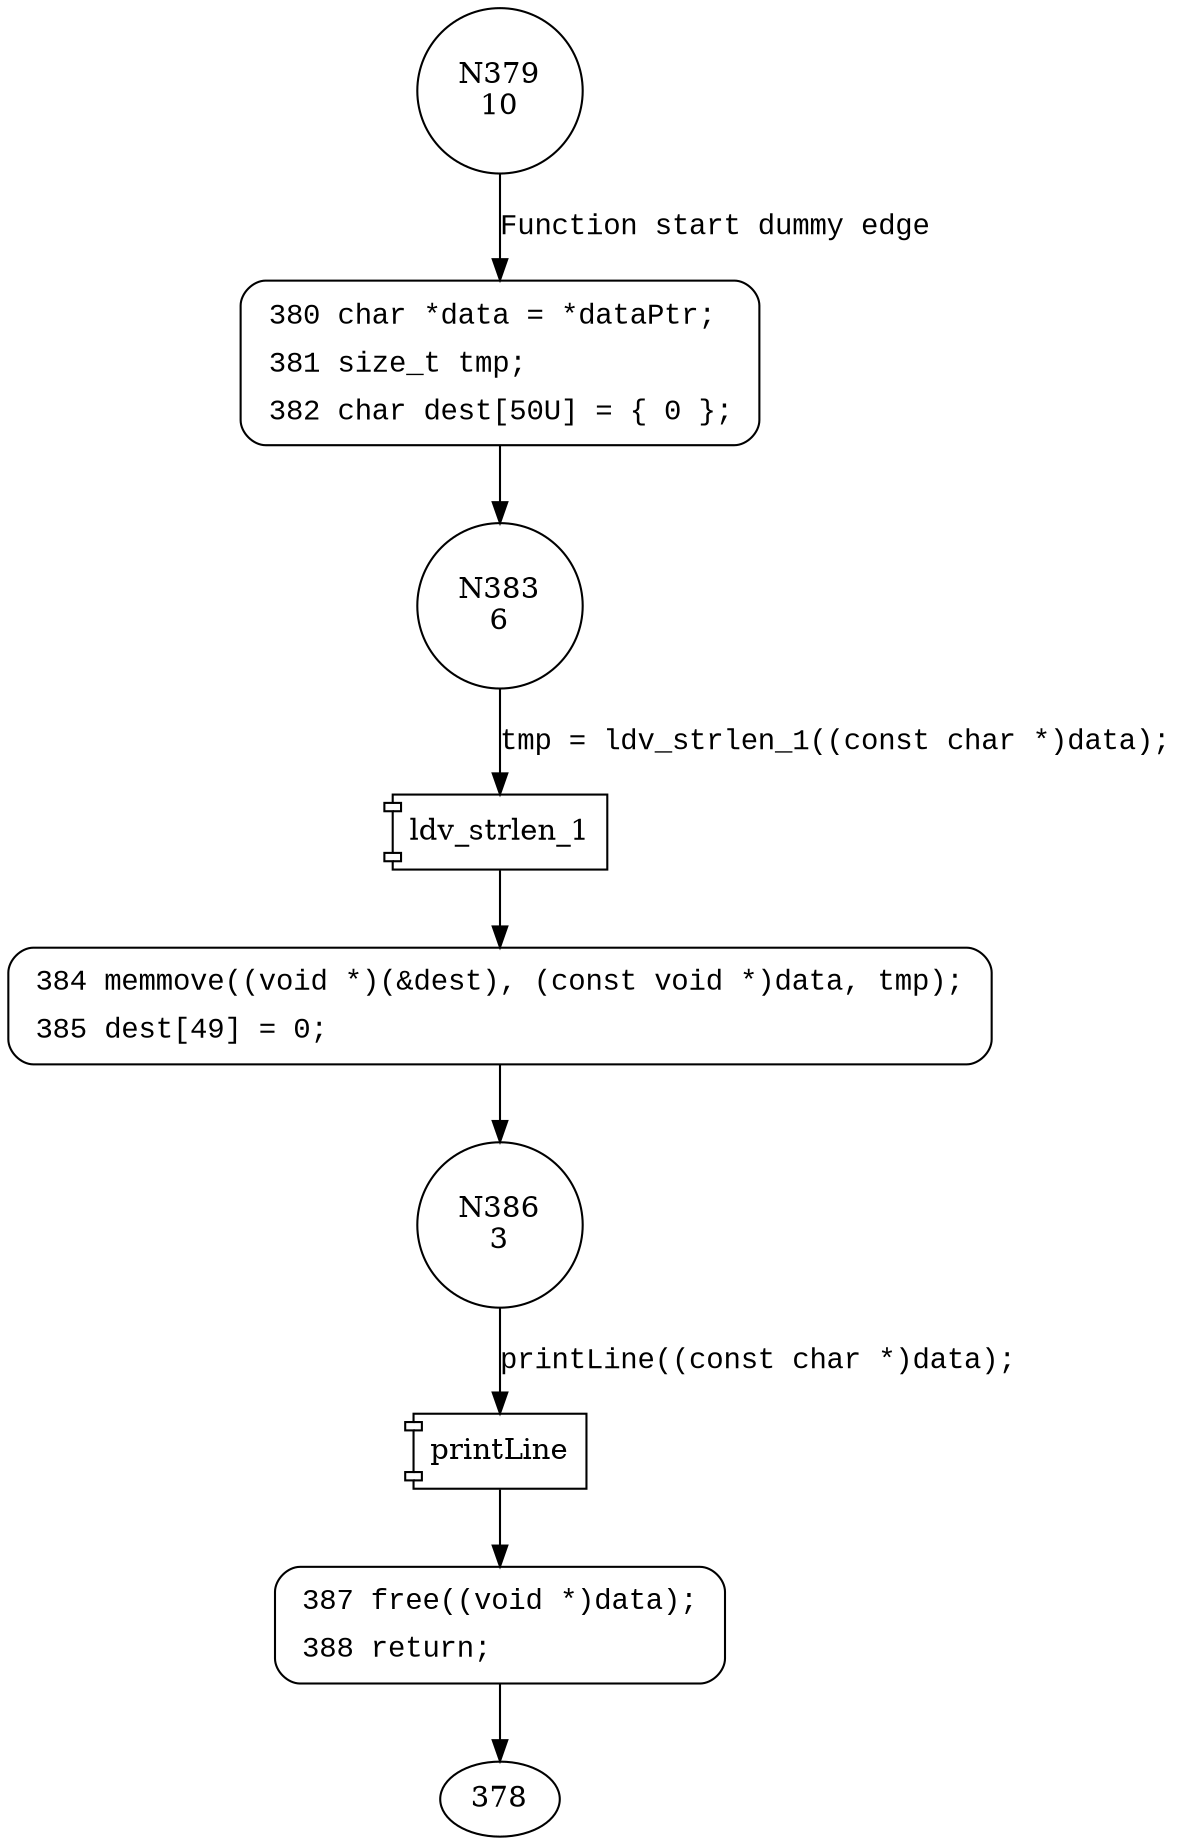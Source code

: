 digraph CWE122_Heap_Based_Buffer_Overflow__c_CWE806_char_memmove_63b_badSink {
379 [shape="circle" label="N379\n10"]
380 [shape="circle" label="N380\n9"]
383 [shape="circle" label="N383\n6"]
384 [shape="circle" label="N384\n5"]
386 [shape="circle" label="N386\n3"]
387 [shape="circle" label="N387\n2"]
380 [style="filled,bold" penwidth="1" fillcolor="white" fontname="Courier New" shape="Mrecord" label=<<table border="0" cellborder="0" cellpadding="3" bgcolor="white"><tr><td align="right">380</td><td align="left">char *data = *dataPtr;</td></tr><tr><td align="right">381</td><td align="left">size_t tmp;</td></tr><tr><td align="right">382</td><td align="left">char dest[50U] = &#123; 0 &#125;;</td></tr></table>>]
380 -> 383[label=""]
384 [style="filled,bold" penwidth="1" fillcolor="white" fontname="Courier New" shape="Mrecord" label=<<table border="0" cellborder="0" cellpadding="3" bgcolor="white"><tr><td align="right">384</td><td align="left">memmove((void *)(&amp;dest), (const void *)data, tmp);</td></tr><tr><td align="right">385</td><td align="left">dest[49] = 0;</td></tr></table>>]
384 -> 386[label=""]
387 [style="filled,bold" penwidth="1" fillcolor="white" fontname="Courier New" shape="Mrecord" label=<<table border="0" cellborder="0" cellpadding="3" bgcolor="white"><tr><td align="right">387</td><td align="left">free((void *)data);</td></tr><tr><td align="right">388</td><td align="left">return;</td></tr></table>>]
387 -> 378[label=""]
379 -> 380 [label="Function start dummy edge" fontname="Courier New"]
100001 [shape="component" label="ldv_strlen_1"]
383 -> 100001 [label="tmp = ldv_strlen_1((const char *)data);" fontname="Courier New"]
100001 -> 384 [label="" fontname="Courier New"]
100002 [shape="component" label="printLine"]
386 -> 100002 [label="printLine((const char *)data);" fontname="Courier New"]
100002 -> 387 [label="" fontname="Courier New"]
}